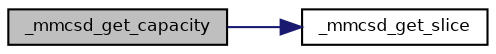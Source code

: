 digraph "_mmcsd_get_capacity"
{
  bgcolor="transparent";
  edge [fontname="Helvetica",fontsize="8",labelfontname="Helvetica",labelfontsize="8"];
  node [fontname="Helvetica",fontsize="8",shape=record];
  rankdir="LR";
  Node1 [label="_mmcsd_get_capacity",height=0.2,width=0.4,color="black", fillcolor="grey75", style="filled", fontcolor="black"];
  Node1 -> Node2 [color="midnightblue",fontsize="8",style="solid",fontname="Helvetica"];
  Node2 [label="_mmcsd_get_slice",height=0.2,width=0.4,color="black",URL="$group___m_m_c_s_d.html#ga88144aba611c42712440a7af1c567eb1",tooltip="Gets a bit field from a words array. "];
}
